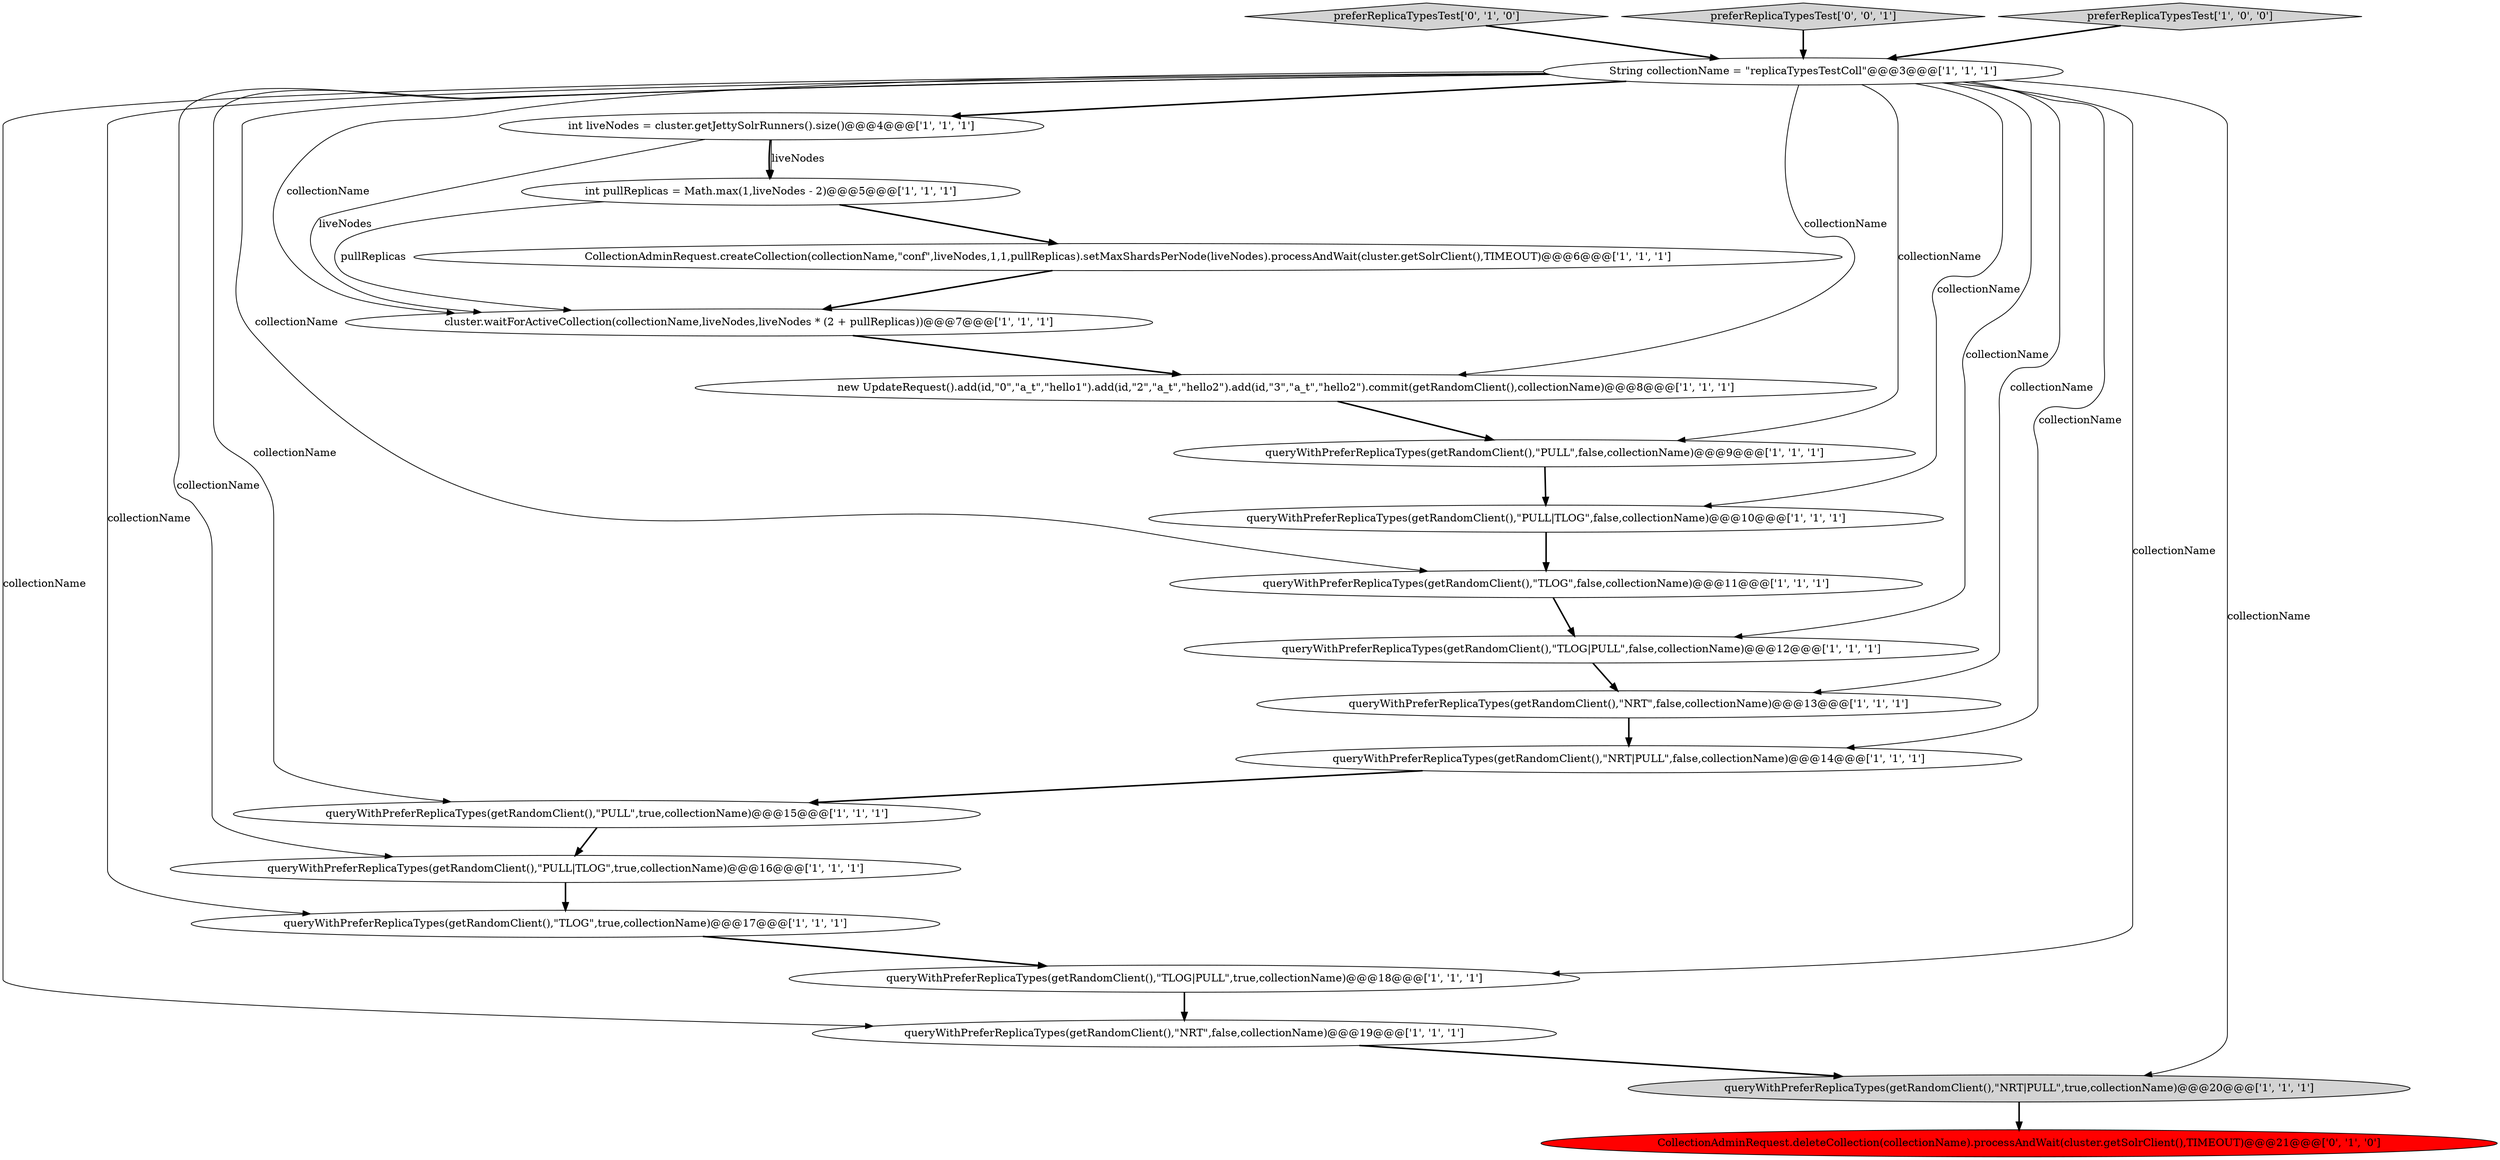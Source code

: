 digraph {
2 [style = filled, label = "int liveNodes = cluster.getJettySolrRunners().size()@@@4@@@['1', '1', '1']", fillcolor = white, shape = ellipse image = "AAA0AAABBB1BBB"];
19 [style = filled, label = "preferReplicaTypesTest['0', '1', '0']", fillcolor = lightgray, shape = diamond image = "AAA0AAABBB2BBB"];
3 [style = filled, label = "new UpdateRequest().add(id,\"0\",\"a_t\",\"hello1\").add(id,\"2\",\"a_t\",\"hello2\").add(id,\"3\",\"a_t\",\"hello2\").commit(getRandomClient(),collectionName)@@@8@@@['1', '1', '1']", fillcolor = white, shape = ellipse image = "AAA0AAABBB1BBB"];
10 [style = filled, label = "queryWithPreferReplicaTypes(getRandomClient(),\"TLOG\",false,collectionName)@@@11@@@['1', '1', '1']", fillcolor = white, shape = ellipse image = "AAA0AAABBB1BBB"];
1 [style = filled, label = "queryWithPreferReplicaTypes(getRandomClient(),\"TLOG\",true,collectionName)@@@17@@@['1', '1', '1']", fillcolor = white, shape = ellipse image = "AAA0AAABBB1BBB"];
14 [style = filled, label = "queryWithPreferReplicaTypes(getRandomClient(),\"PULL\",true,collectionName)@@@15@@@['1', '1', '1']", fillcolor = white, shape = ellipse image = "AAA0AAABBB1BBB"];
20 [style = filled, label = "CollectionAdminRequest.deleteCollection(collectionName).processAndWait(cluster.getSolrClient(),TIMEOUT)@@@21@@@['0', '1', '0']", fillcolor = red, shape = ellipse image = "AAA1AAABBB2BBB"];
11 [style = filled, label = "CollectionAdminRequest.createCollection(collectionName,\"conf\",liveNodes,1,1,pullReplicas).setMaxShardsPerNode(liveNodes).processAndWait(cluster.getSolrClient(),TIMEOUT)@@@6@@@['1', '1', '1']", fillcolor = white, shape = ellipse image = "AAA0AAABBB1BBB"];
15 [style = filled, label = "queryWithPreferReplicaTypes(getRandomClient(),\"NRT|PULL\",false,collectionName)@@@14@@@['1', '1', '1']", fillcolor = white, shape = ellipse image = "AAA0AAABBB1BBB"];
17 [style = filled, label = "queryWithPreferReplicaTypes(getRandomClient(),\"PULL|TLOG\",false,collectionName)@@@10@@@['1', '1', '1']", fillcolor = white, shape = ellipse image = "AAA0AAABBB1BBB"];
8 [style = filled, label = "queryWithPreferReplicaTypes(getRandomClient(),\"TLOG|PULL\",true,collectionName)@@@18@@@['1', '1', '1']", fillcolor = white, shape = ellipse image = "AAA0AAABBB1BBB"];
16 [style = filled, label = "queryWithPreferReplicaTypes(getRandomClient(),\"NRT\",false,collectionName)@@@19@@@['1', '1', '1']", fillcolor = white, shape = ellipse image = "AAA0AAABBB1BBB"];
4 [style = filled, label = "queryWithPreferReplicaTypes(getRandomClient(),\"PULL|TLOG\",true,collectionName)@@@16@@@['1', '1', '1']", fillcolor = white, shape = ellipse image = "AAA0AAABBB1BBB"];
7 [style = filled, label = "queryWithPreferReplicaTypes(getRandomClient(),\"TLOG|PULL\",false,collectionName)@@@12@@@['1', '1', '1']", fillcolor = white, shape = ellipse image = "AAA0AAABBB1BBB"];
6 [style = filled, label = "queryWithPreferReplicaTypes(getRandomClient(),\"NRT|PULL\",true,collectionName)@@@20@@@['1', '1', '1']", fillcolor = lightgray, shape = ellipse image = "AAA0AAABBB1BBB"];
12 [style = filled, label = "queryWithPreferReplicaTypes(getRandomClient(),\"PULL\",false,collectionName)@@@9@@@['1', '1', '1']", fillcolor = white, shape = ellipse image = "AAA0AAABBB1BBB"];
21 [style = filled, label = "preferReplicaTypesTest['0', '0', '1']", fillcolor = lightgray, shape = diamond image = "AAA0AAABBB3BBB"];
0 [style = filled, label = "int pullReplicas = Math.max(1,liveNodes - 2)@@@5@@@['1', '1', '1']", fillcolor = white, shape = ellipse image = "AAA0AAABBB1BBB"];
13 [style = filled, label = "String collectionName = \"replicaTypesTestColl\"@@@3@@@['1', '1', '1']", fillcolor = white, shape = ellipse image = "AAA0AAABBB1BBB"];
9 [style = filled, label = "cluster.waitForActiveCollection(collectionName,liveNodes,liveNodes * (2 + pullReplicas))@@@7@@@['1', '1', '1']", fillcolor = white, shape = ellipse image = "AAA0AAABBB1BBB"];
5 [style = filled, label = "queryWithPreferReplicaTypes(getRandomClient(),\"NRT\",false,collectionName)@@@13@@@['1', '1', '1']", fillcolor = white, shape = ellipse image = "AAA0AAABBB1BBB"];
18 [style = filled, label = "preferReplicaTypesTest['1', '0', '0']", fillcolor = lightgray, shape = diamond image = "AAA0AAABBB1BBB"];
17->10 [style = bold, label=""];
8->16 [style = bold, label=""];
2->0 [style = solid, label="liveNodes"];
13->7 [style = solid, label="collectionName"];
1->8 [style = bold, label=""];
13->5 [style = solid, label="collectionName"];
15->14 [style = bold, label=""];
16->6 [style = bold, label=""];
12->17 [style = bold, label=""];
13->9 [style = solid, label="collectionName"];
0->11 [style = bold, label=""];
5->15 [style = bold, label=""];
3->12 [style = bold, label=""];
13->6 [style = solid, label="collectionName"];
11->9 [style = bold, label=""];
10->7 [style = bold, label=""];
0->9 [style = solid, label="pullReplicas"];
13->16 [style = solid, label="collectionName"];
2->9 [style = solid, label="liveNodes"];
6->20 [style = bold, label=""];
13->4 [style = solid, label="collectionName"];
7->5 [style = bold, label=""];
2->0 [style = bold, label=""];
19->13 [style = bold, label=""];
13->15 [style = solid, label="collectionName"];
13->10 [style = solid, label="collectionName"];
13->17 [style = solid, label="collectionName"];
13->2 [style = bold, label=""];
18->13 [style = bold, label=""];
9->3 [style = bold, label=""];
4->1 [style = bold, label=""];
13->8 [style = solid, label="collectionName"];
13->14 [style = solid, label="collectionName"];
13->1 [style = solid, label="collectionName"];
13->12 [style = solid, label="collectionName"];
13->3 [style = solid, label="collectionName"];
21->13 [style = bold, label=""];
14->4 [style = bold, label=""];
}
